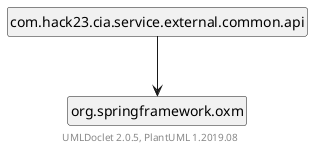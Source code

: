 @startuml
    set namespaceSeparator none
    hide circle
    hide empty fields
    hide empty methods

    com.hack23.cia.service.external.common.api --> org.springframework.oxm

    ' Package links
    class "com.hack23.cia.service.external.common.api" [[com/hack23/cia/service/external/common/api/package-summary.html]] {
    }

    center footer UMLDoclet 2.0.5, PlantUML 1.2019.08
@enduml
